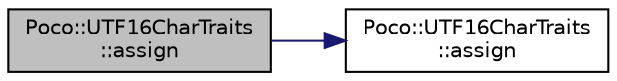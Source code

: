 digraph "Poco::UTF16CharTraits::assign"
{
 // LATEX_PDF_SIZE
  edge [fontname="Helvetica",fontsize="10",labelfontname="Helvetica",labelfontsize="10"];
  node [fontname="Helvetica",fontsize="10",shape=record];
  rankdir="LR";
  Node1 [label="Poco::UTF16CharTraits\l::assign",height=0.2,width=0.4,color="black", fillcolor="grey75", style="filled", fontcolor="black",tooltip=" "];
  Node1 -> Node2 [color="midnightblue",fontsize="10",style="solid",fontname="Helvetica"];
  Node2 [label="Poco::UTF16CharTraits\l::assign",height=0.2,width=0.4,color="black", fillcolor="white", style="filled",URL="$structPoco_1_1UTF16CharTraits.html#af0e0b31ba3cdca01fd660102f1eba38f",tooltip=" "];
}

